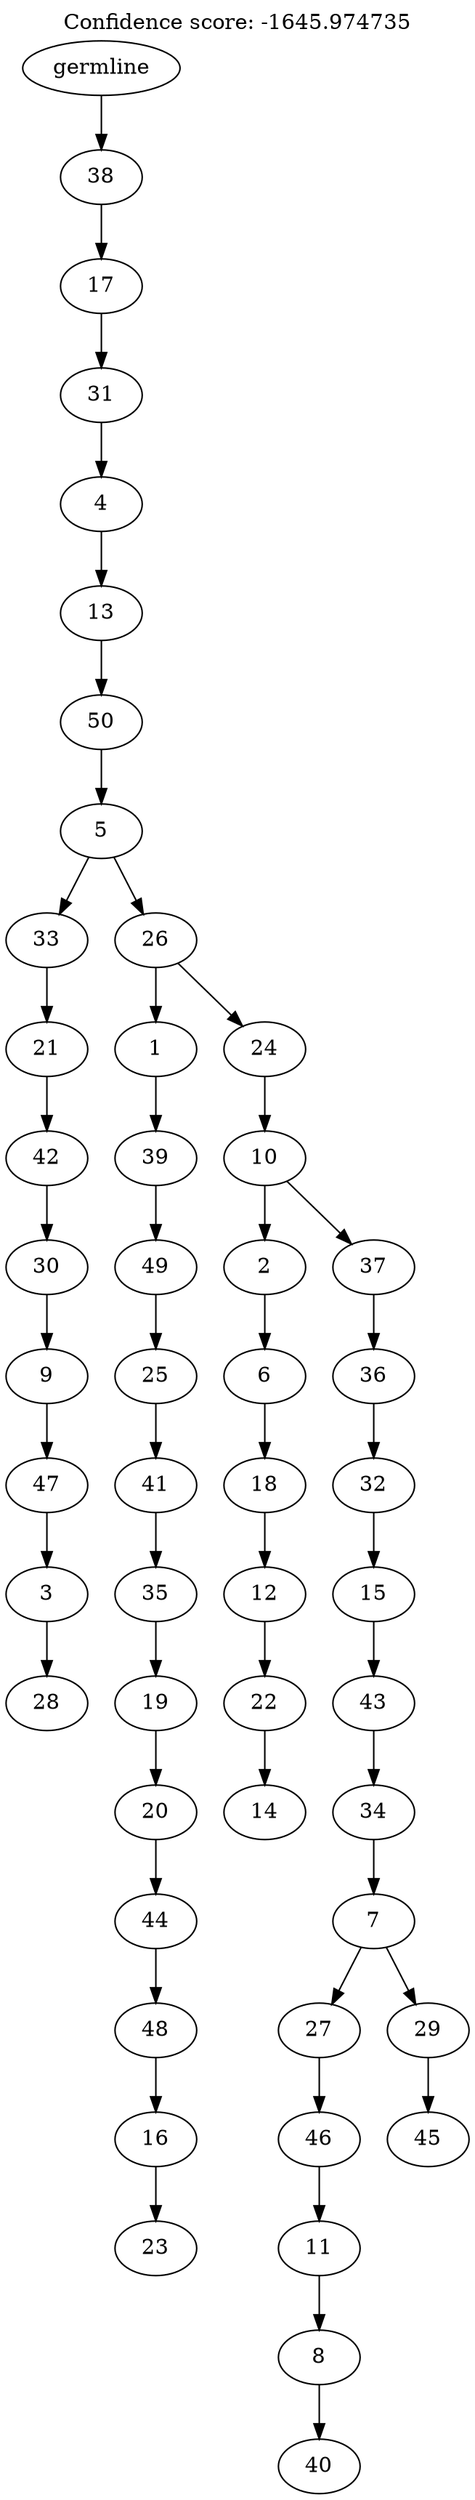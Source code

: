 digraph g {
	"49" -> "50";
	"50" [label="28"];
	"48" -> "49";
	"49" [label="3"];
	"47" -> "48";
	"48" [label="47"];
	"46" -> "47";
	"47" [label="9"];
	"45" -> "46";
	"46" [label="30"];
	"44" -> "45";
	"45" [label="42"];
	"43" -> "44";
	"44" [label="21"];
	"41" -> "42";
	"42" [label="23"];
	"40" -> "41";
	"41" [label="16"];
	"39" -> "40";
	"40" [label="48"];
	"38" -> "39";
	"39" [label="44"];
	"37" -> "38";
	"38" [label="20"];
	"36" -> "37";
	"37" [label="19"];
	"35" -> "36";
	"36" [label="35"];
	"34" -> "35";
	"35" [label="41"];
	"33" -> "34";
	"34" [label="25"];
	"32" -> "33";
	"33" [label="49"];
	"31" -> "32";
	"32" [label="39"];
	"29" -> "30";
	"30" [label="14"];
	"28" -> "29";
	"29" [label="22"];
	"27" -> "28";
	"28" [label="12"];
	"26" -> "27";
	"27" [label="18"];
	"25" -> "26";
	"26" [label="6"];
	"23" -> "24";
	"24" [label="40"];
	"22" -> "23";
	"23" [label="8"];
	"21" -> "22";
	"22" [label="11"];
	"20" -> "21";
	"21" [label="46"];
	"18" -> "19";
	"19" [label="45"];
	"17" -> "18";
	"18" [label="29"];
	"17" -> "20";
	"20" [label="27"];
	"16" -> "17";
	"17" [label="7"];
	"15" -> "16";
	"16" [label="34"];
	"14" -> "15";
	"15" [label="43"];
	"13" -> "14";
	"14" [label="15"];
	"12" -> "13";
	"13" [label="32"];
	"11" -> "12";
	"12" [label="36"];
	"10" -> "11";
	"11" [label="37"];
	"10" -> "25";
	"25" [label="2"];
	"9" -> "10";
	"10" [label="10"];
	"8" -> "9";
	"9" [label="24"];
	"8" -> "31";
	"31" [label="1"];
	"7" -> "8";
	"8" [label="26"];
	"7" -> "43";
	"43" [label="33"];
	"6" -> "7";
	"7" [label="5"];
	"5" -> "6";
	"6" [label="50"];
	"4" -> "5";
	"5" [label="13"];
	"3" -> "4";
	"4" [label="4"];
	"2" -> "3";
	"3" [label="31"];
	"1" -> "2";
	"2" [label="17"];
	"0" -> "1";
	"1" [label="38"];
	"0" [label="germline"];
	labelloc="t";
	label="Confidence score: -1645.974735";
}
